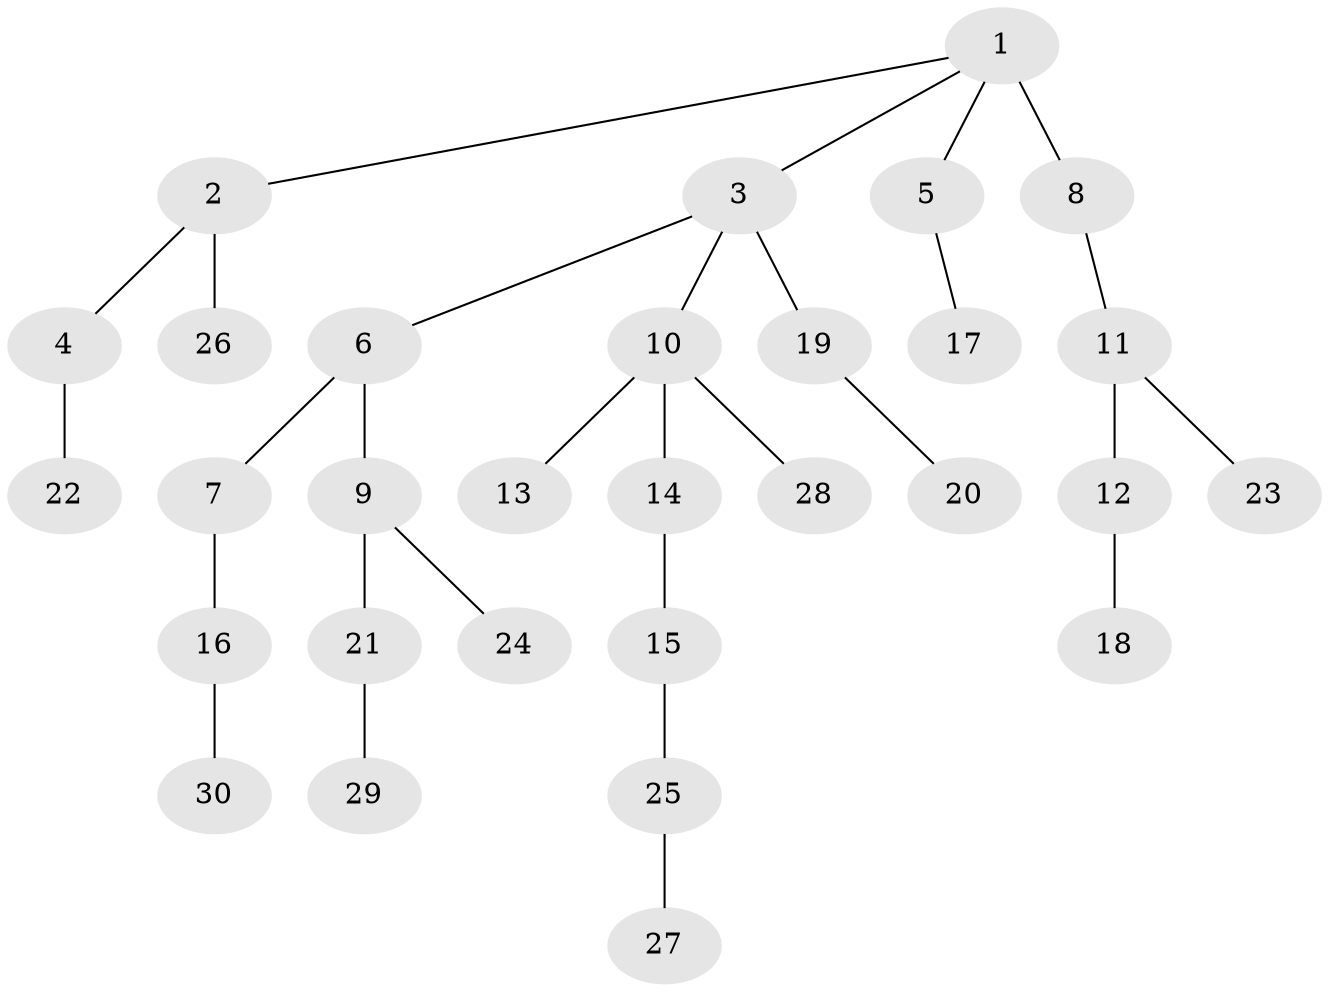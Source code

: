 // original degree distribution, {4: 0.02666666666666667, 5: 0.06666666666666667, 6: 0.02666666666666667, 3: 0.12, 2: 0.25333333333333335, 1: 0.5066666666666667}
// Generated by graph-tools (version 1.1) at 2025/51/03/04/25 22:51:40]
// undirected, 30 vertices, 29 edges
graph export_dot {
  node [color=gray90,style=filled];
  1;
  2;
  3;
  4;
  5;
  6;
  7;
  8;
  9;
  10;
  11;
  12;
  13;
  14;
  15;
  16;
  17;
  18;
  19;
  20;
  21;
  22;
  23;
  24;
  25;
  26;
  27;
  28;
  29;
  30;
  1 -- 2 [weight=1.0];
  1 -- 3 [weight=1.0];
  1 -- 5 [weight=1.0];
  1 -- 8 [weight=3.0];
  2 -- 4 [weight=1.0];
  2 -- 26 [weight=1.0];
  3 -- 6 [weight=1.0];
  3 -- 10 [weight=1.0];
  3 -- 19 [weight=1.0];
  4 -- 22 [weight=2.0];
  5 -- 17 [weight=1.0];
  6 -- 7 [weight=2.0];
  6 -- 9 [weight=1.0];
  7 -- 16 [weight=1.0];
  8 -- 11 [weight=1.0];
  9 -- 21 [weight=1.0];
  9 -- 24 [weight=1.0];
  10 -- 13 [weight=1.0];
  10 -- 14 [weight=1.0];
  10 -- 28 [weight=1.0];
  11 -- 12 [weight=1.0];
  11 -- 23 [weight=1.0];
  12 -- 18 [weight=1.0];
  14 -- 15 [weight=1.0];
  15 -- 25 [weight=1.0];
  16 -- 30 [weight=1.0];
  19 -- 20 [weight=1.0];
  21 -- 29 [weight=1.0];
  25 -- 27 [weight=3.0];
}
